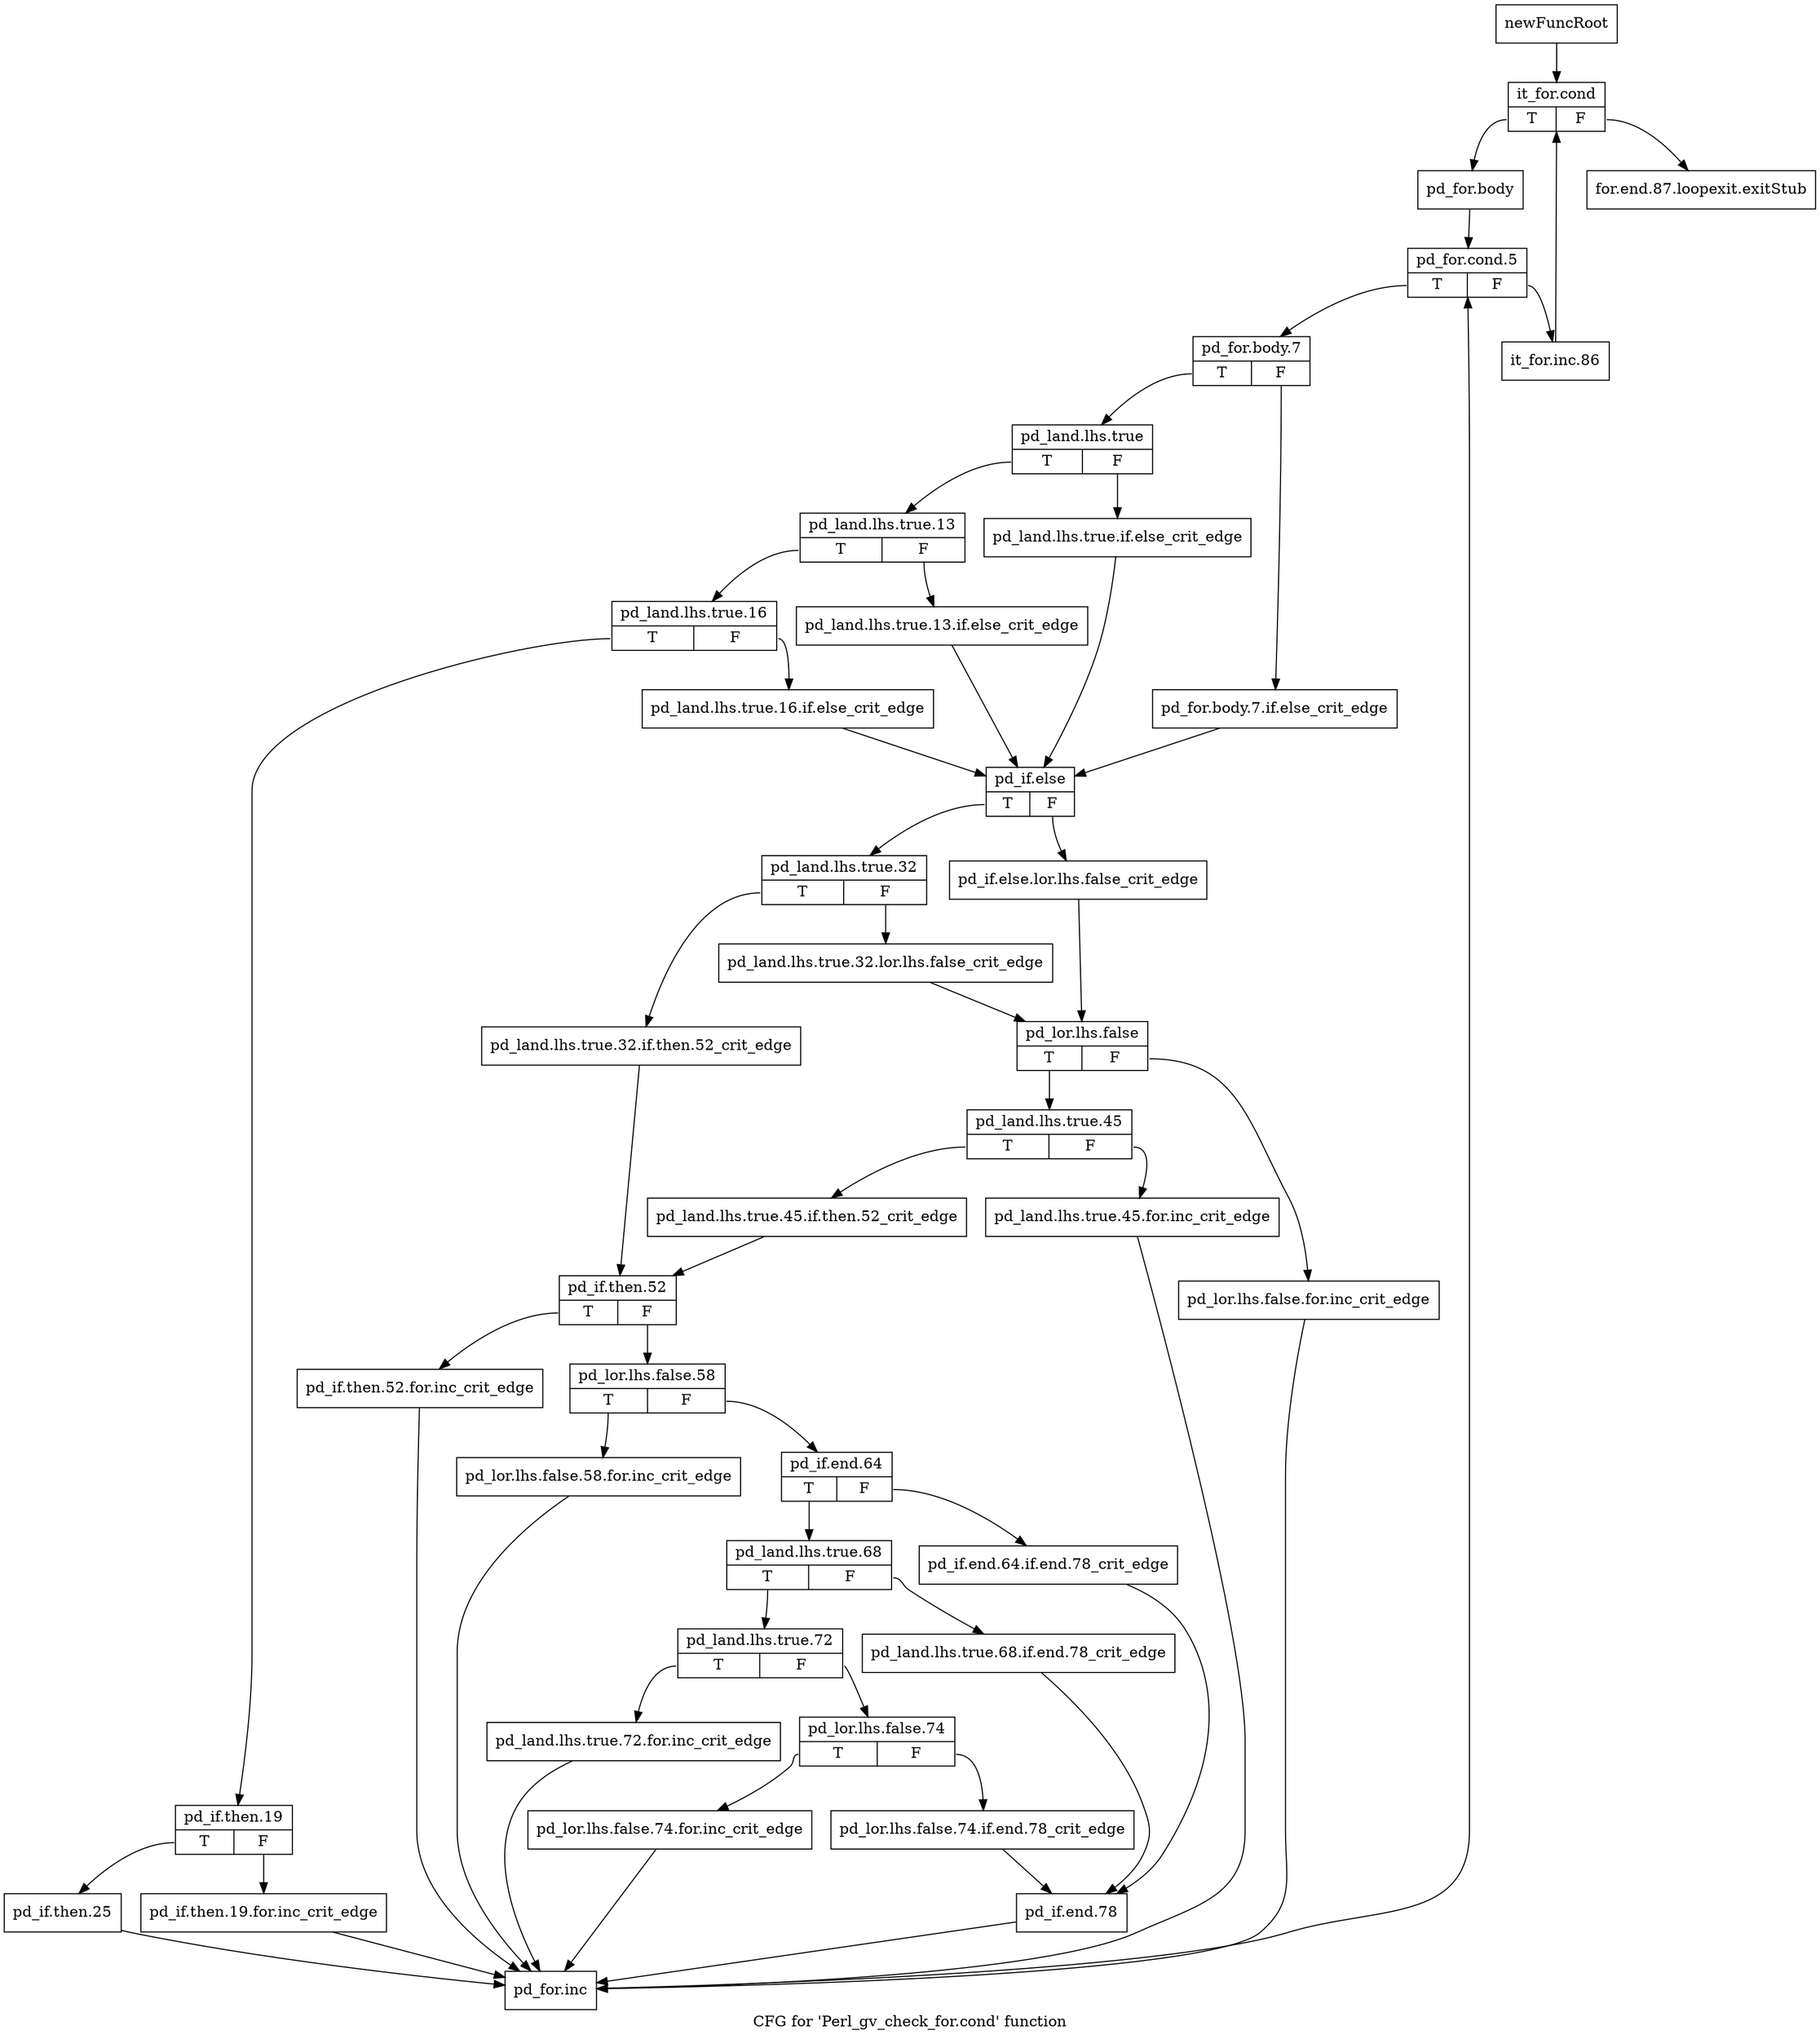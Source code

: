 digraph "CFG for 'Perl_gv_check_for.cond' function" {
	label="CFG for 'Perl_gv_check_for.cond' function";

	Node0x4b67e90 [shape=record,label="{newFuncRoot}"];
	Node0x4b67e90 -> Node0x4b67f30;
	Node0x4b67ee0 [shape=record,label="{for.end.87.loopexit.exitStub}"];
	Node0x4b67f30 [shape=record,label="{it_for.cond|{<s0>T|<s1>F}}"];
	Node0x4b67f30:s0 -> Node0x4b70ee0;
	Node0x4b67f30:s1 -> Node0x4b67ee0;
	Node0x4b70ee0 [shape=record,label="{pd_for.body}"];
	Node0x4b70ee0 -> Node0x4b70f30;
	Node0x4b70f30 [shape=record,label="{pd_for.cond.5|{<s0>T|<s1>F}}"];
	Node0x4b70f30:s0 -> Node0x4b70fd0;
	Node0x4b70f30:s1 -> Node0x4b70f80;
	Node0x4b70f80 [shape=record,label="{it_for.inc.86}"];
	Node0x4b70f80 -> Node0x4b67f30;
	Node0x4b70fd0 [shape=record,label="{pd_for.body.7|{<s0>T|<s1>F}}"];
	Node0x4b70fd0:s0 -> Node0x4b71070;
	Node0x4b70fd0:s1 -> Node0x4b71020;
	Node0x4b71020 [shape=record,label="{pd_for.body.7.if.else_crit_edge}"];
	Node0x4b71020 -> Node0x4b71250;
	Node0x4b71070 [shape=record,label="{pd_land.lhs.true|{<s0>T|<s1>F}}"];
	Node0x4b71070:s0 -> Node0x4b71110;
	Node0x4b71070:s1 -> Node0x4b710c0;
	Node0x4b710c0 [shape=record,label="{pd_land.lhs.true.if.else_crit_edge}"];
	Node0x4b710c0 -> Node0x4b71250;
	Node0x4b71110 [shape=record,label="{pd_land.lhs.true.13|{<s0>T|<s1>F}}"];
	Node0x4b71110:s0 -> Node0x4b711b0;
	Node0x4b71110:s1 -> Node0x4b71160;
	Node0x4b71160 [shape=record,label="{pd_land.lhs.true.13.if.else_crit_edge}"];
	Node0x4b71160 -> Node0x4b71250;
	Node0x4b711b0 [shape=record,label="{pd_land.lhs.true.16|{<s0>T|<s1>F}}"];
	Node0x4b711b0:s0 -> Node0x4b719d0;
	Node0x4b711b0:s1 -> Node0x4b71200;
	Node0x4b71200 [shape=record,label="{pd_land.lhs.true.16.if.else_crit_edge}"];
	Node0x4b71200 -> Node0x4b71250;
	Node0x4b71250 [shape=record,label="{pd_if.else|{<s0>T|<s1>F}}"];
	Node0x4b71250:s0 -> Node0x4b712f0;
	Node0x4b71250:s1 -> Node0x4b712a0;
	Node0x4b712a0 [shape=record,label="{pd_if.else.lor.lhs.false_crit_edge}"];
	Node0x4b712a0 -> Node0x4b71390;
	Node0x4b712f0 [shape=record,label="{pd_land.lhs.true.32|{<s0>T|<s1>F}}"];
	Node0x4b712f0:s0 -> Node0x4b71520;
	Node0x4b712f0:s1 -> Node0x4b71340;
	Node0x4b71340 [shape=record,label="{pd_land.lhs.true.32.lor.lhs.false_crit_edge}"];
	Node0x4b71340 -> Node0x4b71390;
	Node0x4b71390 [shape=record,label="{pd_lor.lhs.false|{<s0>T|<s1>F}}"];
	Node0x4b71390:s0 -> Node0x4b71430;
	Node0x4b71390:s1 -> Node0x4b713e0;
	Node0x4b713e0 [shape=record,label="{pd_lor.lhs.false.for.inc_crit_edge}"];
	Node0x4b713e0 -> Node0x4b71ac0;
	Node0x4b71430 [shape=record,label="{pd_land.lhs.true.45|{<s0>T|<s1>F}}"];
	Node0x4b71430:s0 -> Node0x4b714d0;
	Node0x4b71430:s1 -> Node0x4b71480;
	Node0x4b71480 [shape=record,label="{pd_land.lhs.true.45.for.inc_crit_edge}"];
	Node0x4b71480 -> Node0x4b71ac0;
	Node0x4b714d0 [shape=record,label="{pd_land.lhs.true.45.if.then.52_crit_edge}"];
	Node0x4b714d0 -> Node0x4b71570;
	Node0x4b71520 [shape=record,label="{pd_land.lhs.true.32.if.then.52_crit_edge}"];
	Node0x4b71520 -> Node0x4b71570;
	Node0x4b71570 [shape=record,label="{pd_if.then.52|{<s0>T|<s1>F}}"];
	Node0x4b71570:s0 -> Node0x4b71980;
	Node0x4b71570:s1 -> Node0x4b715c0;
	Node0x4b715c0 [shape=record,label="{pd_lor.lhs.false.58|{<s0>T|<s1>F}}"];
	Node0x4b715c0:s0 -> Node0x4b71930;
	Node0x4b715c0:s1 -> Node0x4b71610;
	Node0x4b71610 [shape=record,label="{pd_if.end.64|{<s0>T|<s1>F}}"];
	Node0x4b71610:s0 -> Node0x4b716b0;
	Node0x4b71610:s1 -> Node0x4b71660;
	Node0x4b71660 [shape=record,label="{pd_if.end.64.if.end.78_crit_edge}"];
	Node0x4b71660 -> Node0x4b71840;
	Node0x4b716b0 [shape=record,label="{pd_land.lhs.true.68|{<s0>T|<s1>F}}"];
	Node0x4b716b0:s0 -> Node0x4b71750;
	Node0x4b716b0:s1 -> Node0x4b71700;
	Node0x4b71700 [shape=record,label="{pd_land.lhs.true.68.if.end.78_crit_edge}"];
	Node0x4b71700 -> Node0x4b71840;
	Node0x4b71750 [shape=record,label="{pd_land.lhs.true.72|{<s0>T|<s1>F}}"];
	Node0x4b71750:s0 -> Node0x4b718e0;
	Node0x4b71750:s1 -> Node0x4b717a0;
	Node0x4b717a0 [shape=record,label="{pd_lor.lhs.false.74|{<s0>T|<s1>F}}"];
	Node0x4b717a0:s0 -> Node0x4b71890;
	Node0x4b717a0:s1 -> Node0x4b717f0;
	Node0x4b717f0 [shape=record,label="{pd_lor.lhs.false.74.if.end.78_crit_edge}"];
	Node0x4b717f0 -> Node0x4b71840;
	Node0x4b71840 [shape=record,label="{pd_if.end.78}"];
	Node0x4b71840 -> Node0x4b71ac0;
	Node0x4b71890 [shape=record,label="{pd_lor.lhs.false.74.for.inc_crit_edge}"];
	Node0x4b71890 -> Node0x4b71ac0;
	Node0x4b718e0 [shape=record,label="{pd_land.lhs.true.72.for.inc_crit_edge}"];
	Node0x4b718e0 -> Node0x4b71ac0;
	Node0x4b71930 [shape=record,label="{pd_lor.lhs.false.58.for.inc_crit_edge}"];
	Node0x4b71930 -> Node0x4b71ac0;
	Node0x4b71980 [shape=record,label="{pd_if.then.52.for.inc_crit_edge}"];
	Node0x4b71980 -> Node0x4b71ac0;
	Node0x4b719d0 [shape=record,label="{pd_if.then.19|{<s0>T|<s1>F}}"];
	Node0x4b719d0:s0 -> Node0x4b71a70;
	Node0x4b719d0:s1 -> Node0x4b71a20;
	Node0x4b71a20 [shape=record,label="{pd_if.then.19.for.inc_crit_edge}"];
	Node0x4b71a20 -> Node0x4b71ac0;
	Node0x4b71a70 [shape=record,label="{pd_if.then.25}"];
	Node0x4b71a70 -> Node0x4b71ac0;
	Node0x4b71ac0 [shape=record,label="{pd_for.inc}"];
	Node0x4b71ac0 -> Node0x4b70f30;
}
